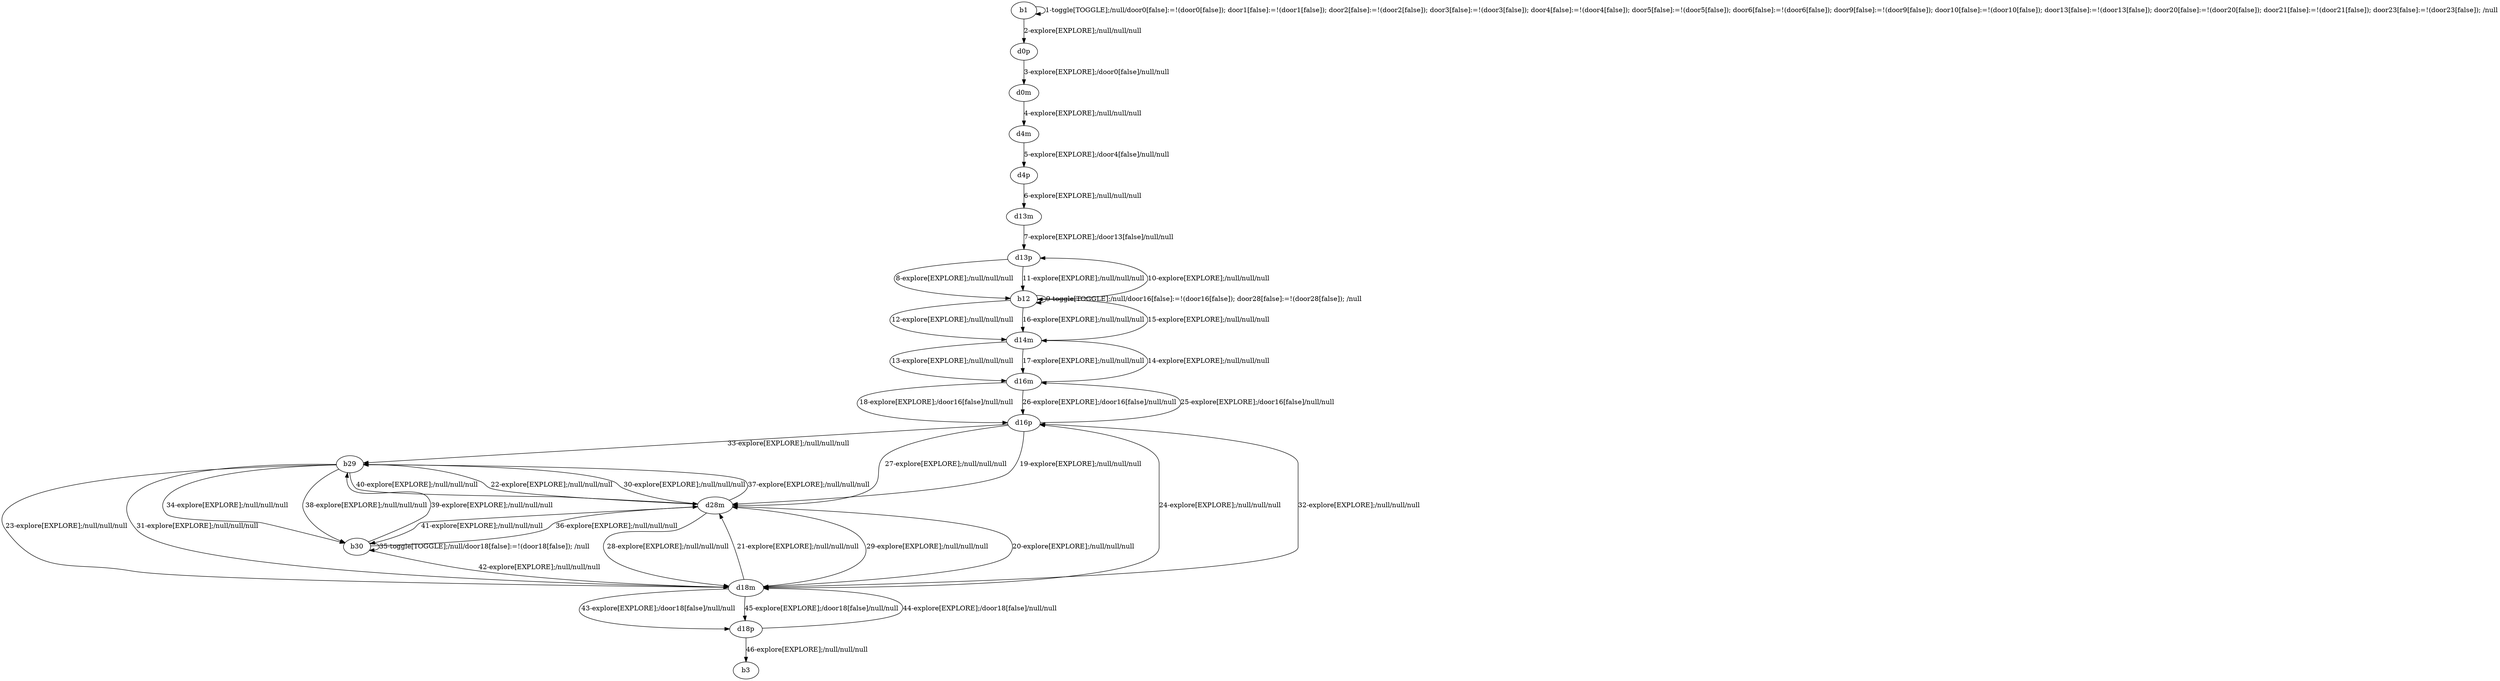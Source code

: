 # Total number of goals covered by this test: 1
# d18p --> b3

digraph g {
"b1" -> "b1" [label = "1-toggle[TOGGLE];/null/door0[false]:=!(door0[false]); door1[false]:=!(door1[false]); door2[false]:=!(door2[false]); door3[false]:=!(door3[false]); door4[false]:=!(door4[false]); door5[false]:=!(door5[false]); door6[false]:=!(door6[false]); door9[false]:=!(door9[false]); door10[false]:=!(door10[false]); door13[false]:=!(door13[false]); door20[false]:=!(door20[false]); door21[false]:=!(door21[false]); door23[false]:=!(door23[false]); /null"];
"b1" -> "d0p" [label = "2-explore[EXPLORE];/null/null/null"];
"d0p" -> "d0m" [label = "3-explore[EXPLORE];/door0[false]/null/null"];
"d0m" -> "d4m" [label = "4-explore[EXPLORE];/null/null/null"];
"d4m" -> "d4p" [label = "5-explore[EXPLORE];/door4[false]/null/null"];
"d4p" -> "d13m" [label = "6-explore[EXPLORE];/null/null/null"];
"d13m" -> "d13p" [label = "7-explore[EXPLORE];/door13[false]/null/null"];
"d13p" -> "b12" [label = "8-explore[EXPLORE];/null/null/null"];
"b12" -> "b12" [label = "9-toggle[TOGGLE];/null/door16[false]:=!(door16[false]); door28[false]:=!(door28[false]); /null"];
"b12" -> "d13p" [label = "10-explore[EXPLORE];/null/null/null"];
"d13p" -> "b12" [label = "11-explore[EXPLORE];/null/null/null"];
"b12" -> "d14m" [label = "12-explore[EXPLORE];/null/null/null"];
"d14m" -> "d16m" [label = "13-explore[EXPLORE];/null/null/null"];
"d16m" -> "d14m" [label = "14-explore[EXPLORE];/null/null/null"];
"d14m" -> "b12" [label = "15-explore[EXPLORE];/null/null/null"];
"b12" -> "d14m" [label = "16-explore[EXPLORE];/null/null/null"];
"d14m" -> "d16m" [label = "17-explore[EXPLORE];/null/null/null"];
"d16m" -> "d16p" [label = "18-explore[EXPLORE];/door16[false]/null/null"];
"d16p" -> "d28m" [label = "19-explore[EXPLORE];/null/null/null"];
"d28m" -> "d18m" [label = "20-explore[EXPLORE];/null/null/null"];
"d18m" -> "d28m" [label = "21-explore[EXPLORE];/null/null/null"];
"d28m" -> "b29" [label = "22-explore[EXPLORE];/null/null/null"];
"b29" -> "d18m" [label = "23-explore[EXPLORE];/null/null/null"];
"d18m" -> "d16p" [label = "24-explore[EXPLORE];/null/null/null"];
"d16p" -> "d16m" [label = "25-explore[EXPLORE];/door16[false]/null/null"];
"d16m" -> "d16p" [label = "26-explore[EXPLORE];/door16[false]/null/null"];
"d16p" -> "d28m" [label = "27-explore[EXPLORE];/null/null/null"];
"d28m" -> "d18m" [label = "28-explore[EXPLORE];/null/null/null"];
"d18m" -> "d28m" [label = "29-explore[EXPLORE];/null/null/null"];
"d28m" -> "b29" [label = "30-explore[EXPLORE];/null/null/null"];
"b29" -> "d18m" [label = "31-explore[EXPLORE];/null/null/null"];
"d18m" -> "d16p" [label = "32-explore[EXPLORE];/null/null/null"];
"d16p" -> "b29" [label = "33-explore[EXPLORE];/null/null/null"];
"b29" -> "b30" [label = "34-explore[EXPLORE];/null/null/null"];
"b30" -> "b30" [label = "35-toggle[TOGGLE];/null/door18[false]:=!(door18[false]); /null"];
"b30" -> "d28m" [label = "36-explore[EXPLORE];/null/null/null"];
"d28m" -> "b29" [label = "37-explore[EXPLORE];/null/null/null"];
"b29" -> "b30" [label = "38-explore[EXPLORE];/null/null/null"];
"b30" -> "b29" [label = "39-explore[EXPLORE];/null/null/null"];
"b29" -> "d28m" [label = "40-explore[EXPLORE];/null/null/null"];
"d28m" -> "b30" [label = "41-explore[EXPLORE];/null/null/null"];
"b30" -> "d18m" [label = "42-explore[EXPLORE];/null/null/null"];
"d18m" -> "d18p" [label = "43-explore[EXPLORE];/door18[false]/null/null"];
"d18p" -> "d18m" [label = "44-explore[EXPLORE];/door18[false]/null/null"];
"d18m" -> "d18p" [label = "45-explore[EXPLORE];/door18[false]/null/null"];
"d18p" -> "b3" [label = "46-explore[EXPLORE];/null/null/null"];
}
